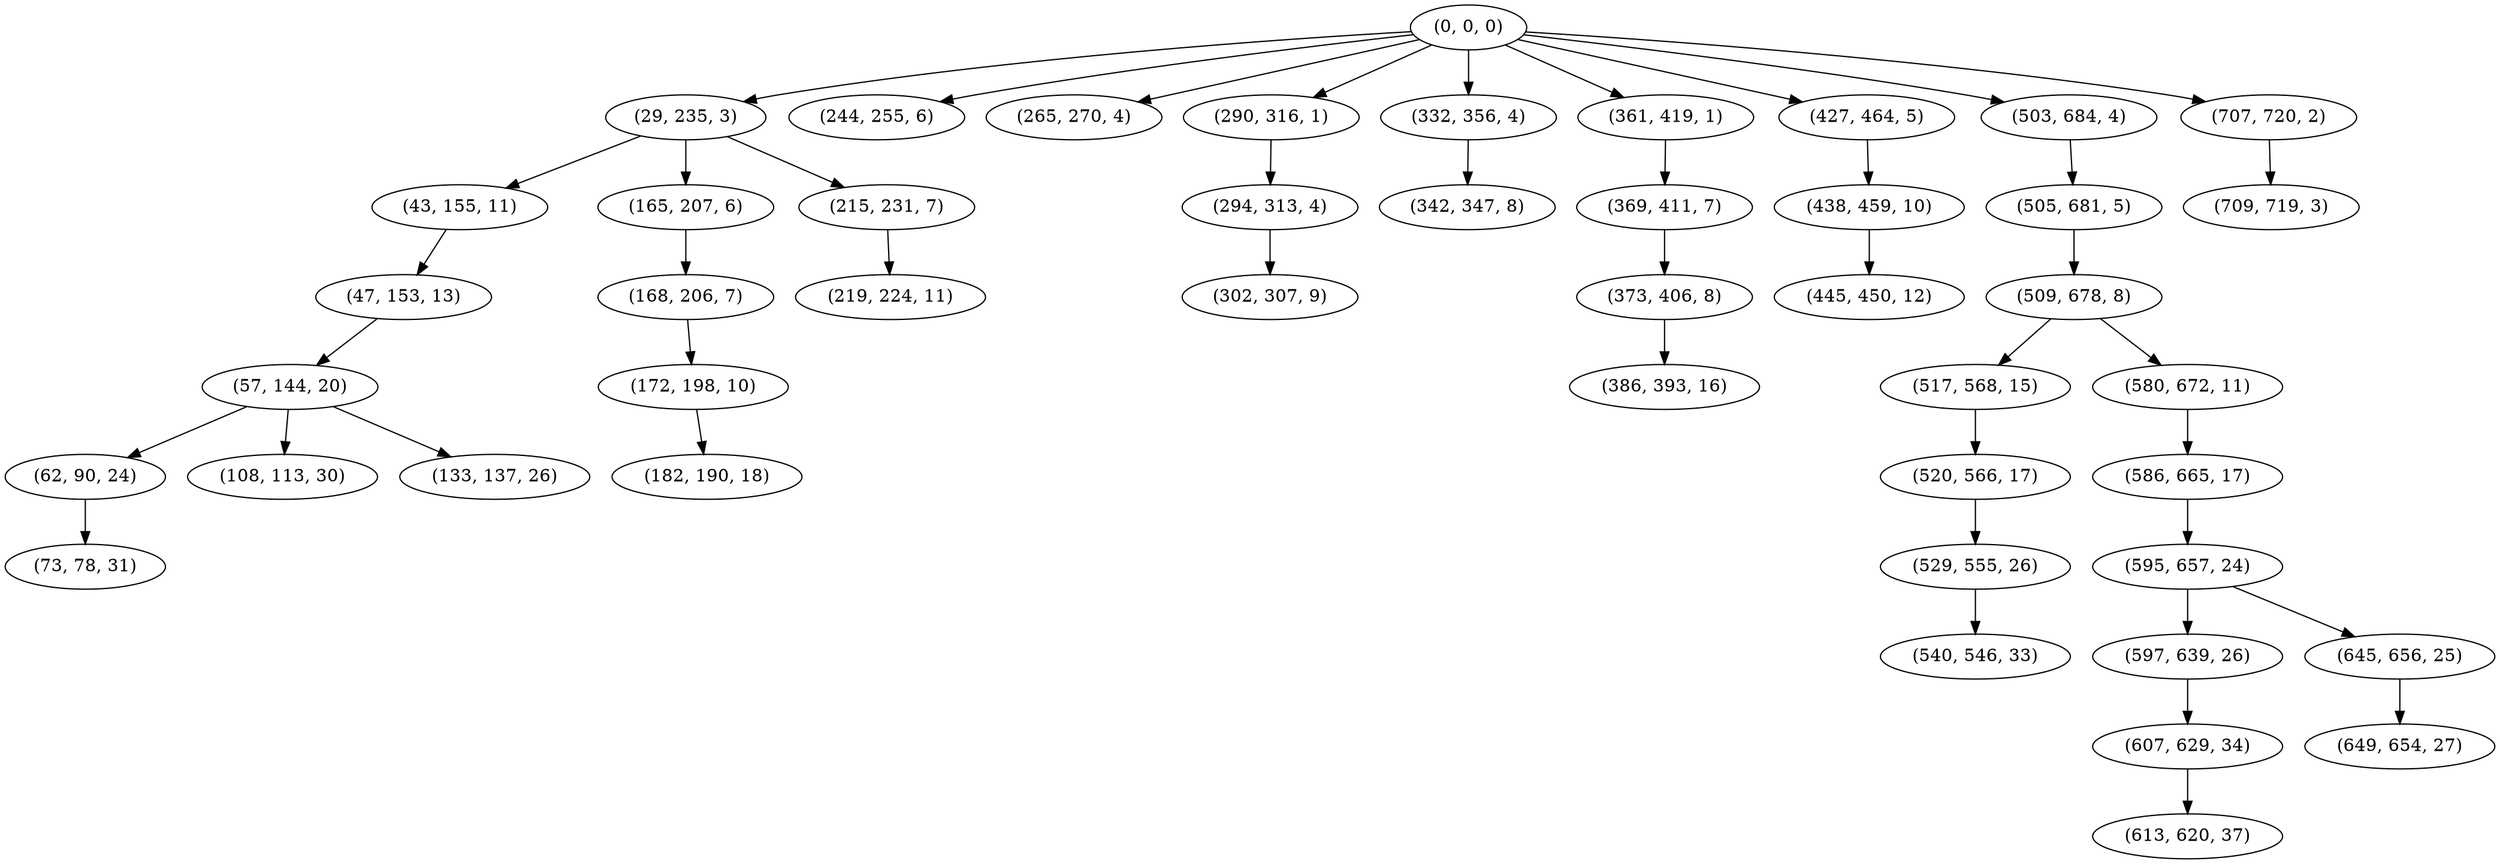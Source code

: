 digraph tree {
    "(0, 0, 0)";
    "(29, 235, 3)";
    "(43, 155, 11)";
    "(47, 153, 13)";
    "(57, 144, 20)";
    "(62, 90, 24)";
    "(73, 78, 31)";
    "(108, 113, 30)";
    "(133, 137, 26)";
    "(165, 207, 6)";
    "(168, 206, 7)";
    "(172, 198, 10)";
    "(182, 190, 18)";
    "(215, 231, 7)";
    "(219, 224, 11)";
    "(244, 255, 6)";
    "(265, 270, 4)";
    "(290, 316, 1)";
    "(294, 313, 4)";
    "(302, 307, 9)";
    "(332, 356, 4)";
    "(342, 347, 8)";
    "(361, 419, 1)";
    "(369, 411, 7)";
    "(373, 406, 8)";
    "(386, 393, 16)";
    "(427, 464, 5)";
    "(438, 459, 10)";
    "(445, 450, 12)";
    "(503, 684, 4)";
    "(505, 681, 5)";
    "(509, 678, 8)";
    "(517, 568, 15)";
    "(520, 566, 17)";
    "(529, 555, 26)";
    "(540, 546, 33)";
    "(580, 672, 11)";
    "(586, 665, 17)";
    "(595, 657, 24)";
    "(597, 639, 26)";
    "(607, 629, 34)";
    "(613, 620, 37)";
    "(645, 656, 25)";
    "(649, 654, 27)";
    "(707, 720, 2)";
    "(709, 719, 3)";
    "(0, 0, 0)" -> "(29, 235, 3)";
    "(0, 0, 0)" -> "(244, 255, 6)";
    "(0, 0, 0)" -> "(265, 270, 4)";
    "(0, 0, 0)" -> "(290, 316, 1)";
    "(0, 0, 0)" -> "(332, 356, 4)";
    "(0, 0, 0)" -> "(361, 419, 1)";
    "(0, 0, 0)" -> "(427, 464, 5)";
    "(0, 0, 0)" -> "(503, 684, 4)";
    "(0, 0, 0)" -> "(707, 720, 2)";
    "(29, 235, 3)" -> "(43, 155, 11)";
    "(29, 235, 3)" -> "(165, 207, 6)";
    "(29, 235, 3)" -> "(215, 231, 7)";
    "(43, 155, 11)" -> "(47, 153, 13)";
    "(47, 153, 13)" -> "(57, 144, 20)";
    "(57, 144, 20)" -> "(62, 90, 24)";
    "(57, 144, 20)" -> "(108, 113, 30)";
    "(57, 144, 20)" -> "(133, 137, 26)";
    "(62, 90, 24)" -> "(73, 78, 31)";
    "(165, 207, 6)" -> "(168, 206, 7)";
    "(168, 206, 7)" -> "(172, 198, 10)";
    "(172, 198, 10)" -> "(182, 190, 18)";
    "(215, 231, 7)" -> "(219, 224, 11)";
    "(290, 316, 1)" -> "(294, 313, 4)";
    "(294, 313, 4)" -> "(302, 307, 9)";
    "(332, 356, 4)" -> "(342, 347, 8)";
    "(361, 419, 1)" -> "(369, 411, 7)";
    "(369, 411, 7)" -> "(373, 406, 8)";
    "(373, 406, 8)" -> "(386, 393, 16)";
    "(427, 464, 5)" -> "(438, 459, 10)";
    "(438, 459, 10)" -> "(445, 450, 12)";
    "(503, 684, 4)" -> "(505, 681, 5)";
    "(505, 681, 5)" -> "(509, 678, 8)";
    "(509, 678, 8)" -> "(517, 568, 15)";
    "(509, 678, 8)" -> "(580, 672, 11)";
    "(517, 568, 15)" -> "(520, 566, 17)";
    "(520, 566, 17)" -> "(529, 555, 26)";
    "(529, 555, 26)" -> "(540, 546, 33)";
    "(580, 672, 11)" -> "(586, 665, 17)";
    "(586, 665, 17)" -> "(595, 657, 24)";
    "(595, 657, 24)" -> "(597, 639, 26)";
    "(595, 657, 24)" -> "(645, 656, 25)";
    "(597, 639, 26)" -> "(607, 629, 34)";
    "(607, 629, 34)" -> "(613, 620, 37)";
    "(645, 656, 25)" -> "(649, 654, 27)";
    "(707, 720, 2)" -> "(709, 719, 3)";
}
